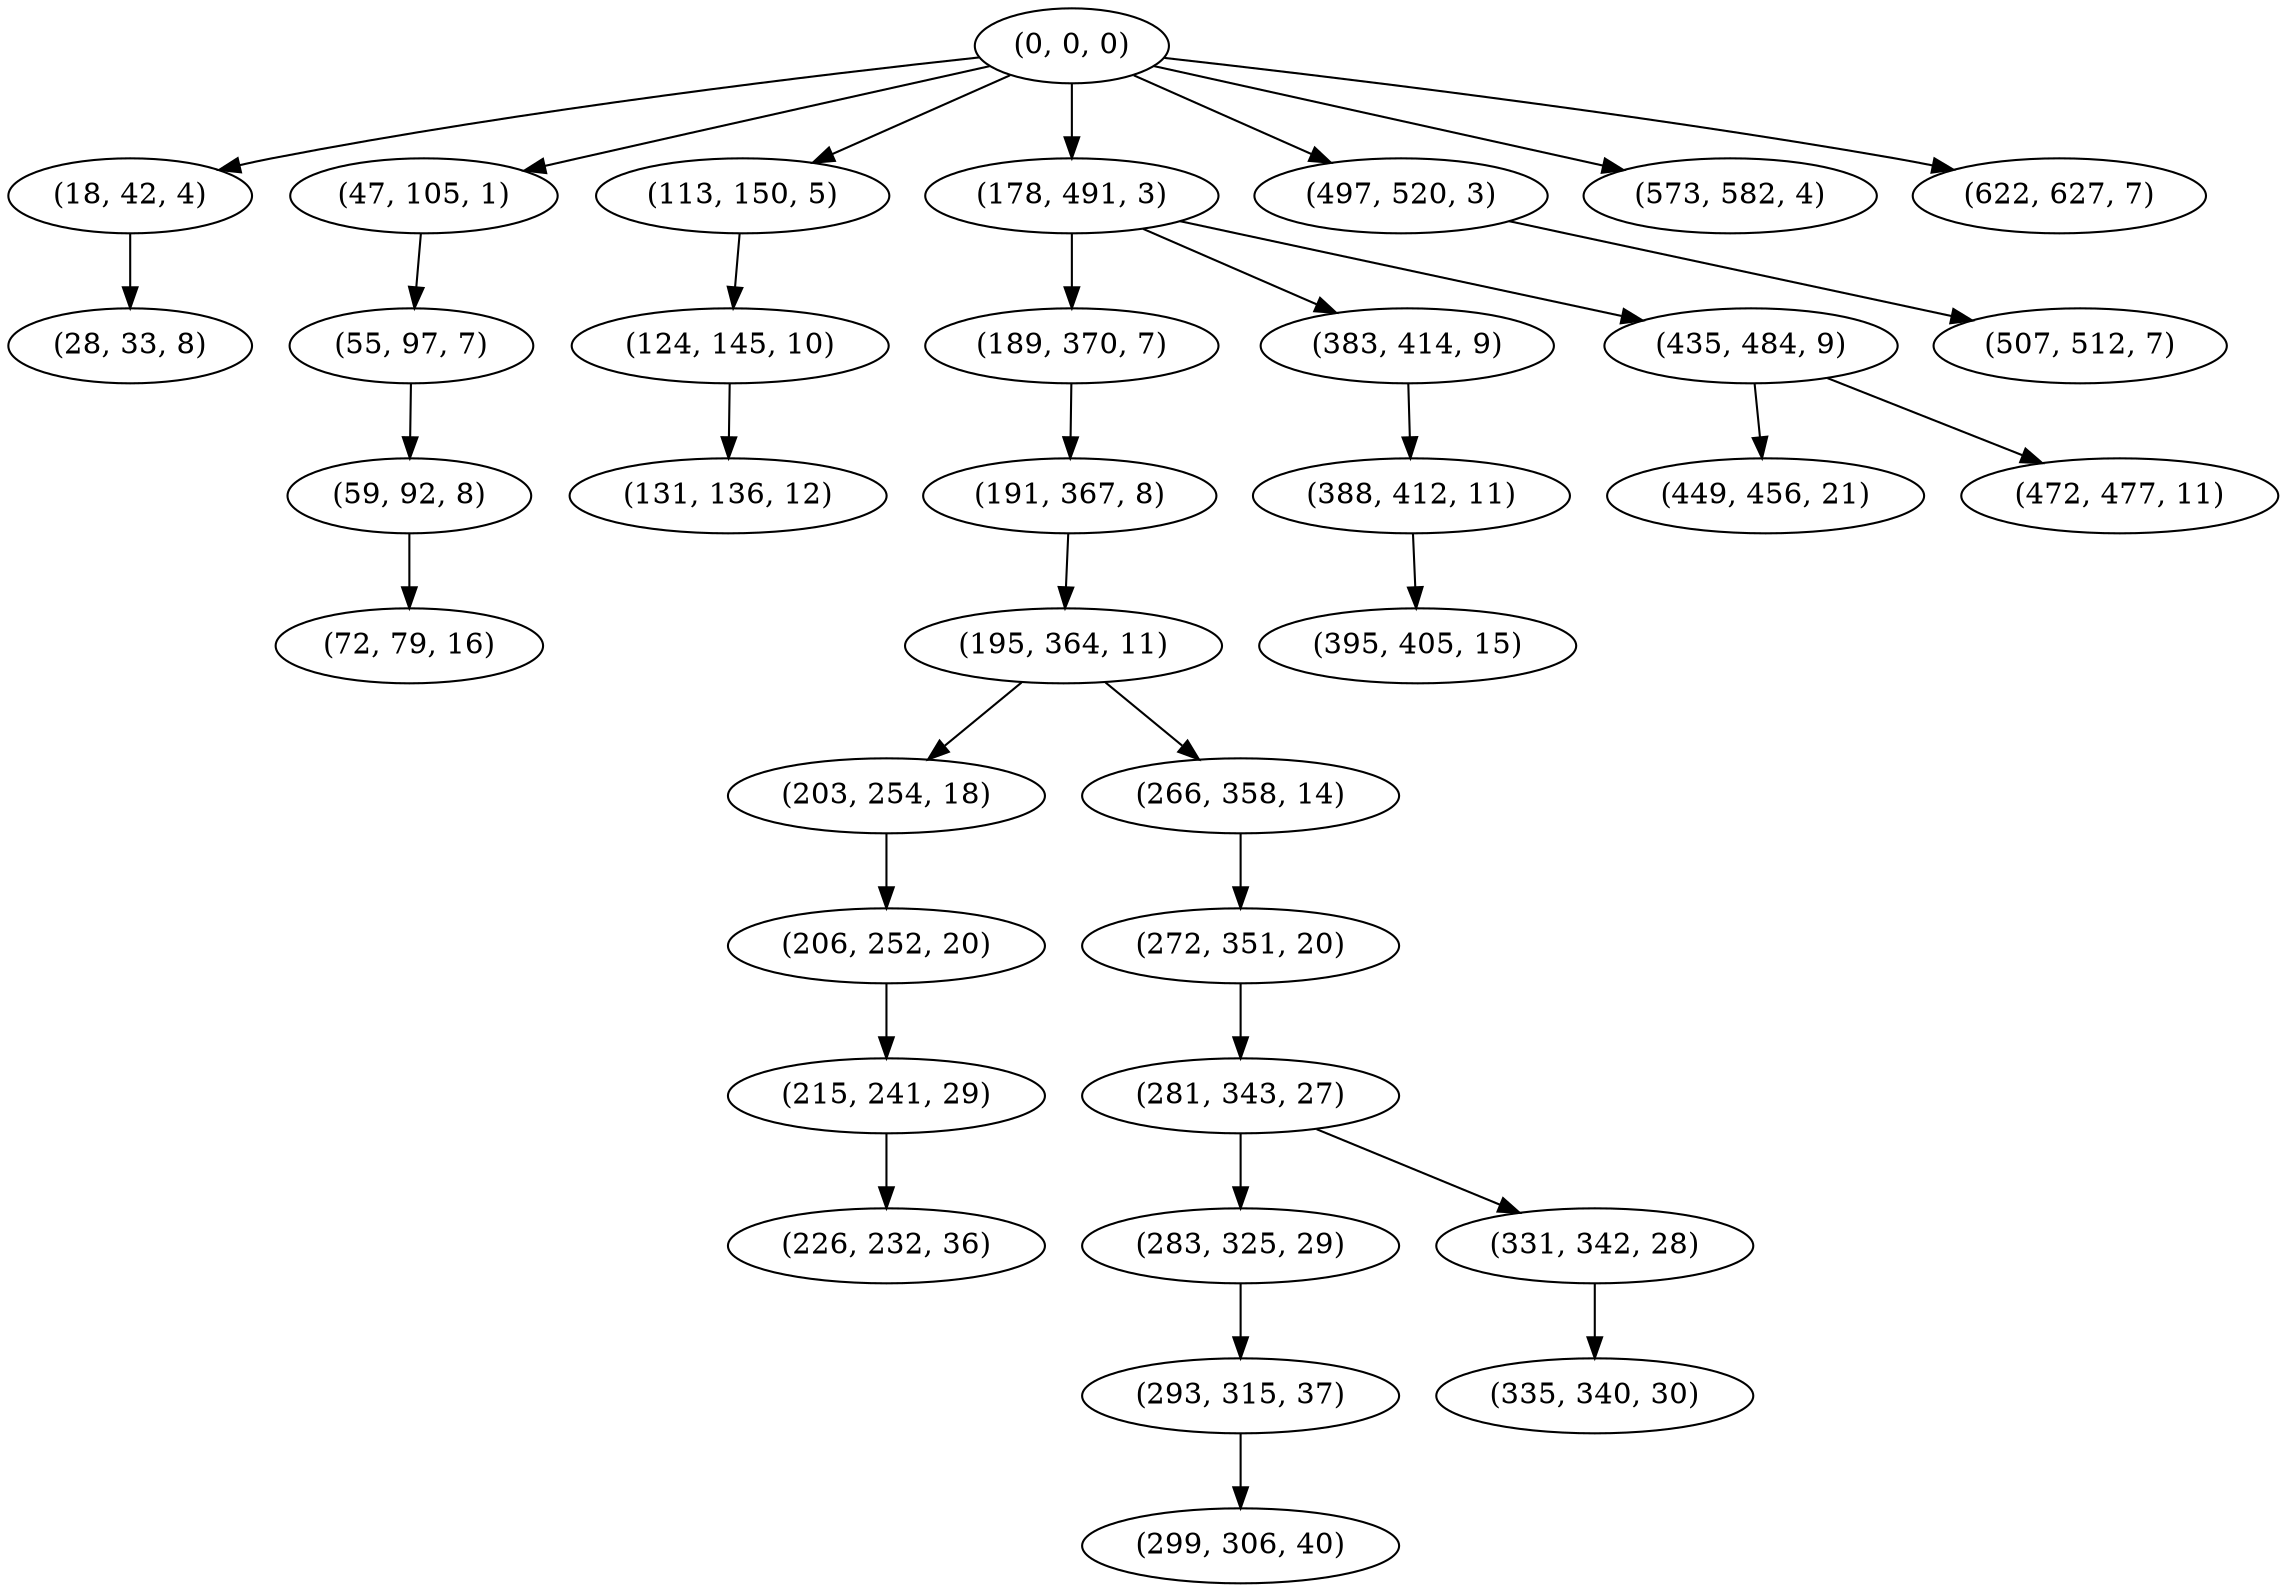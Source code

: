 digraph tree {
    "(0, 0, 0)";
    "(18, 42, 4)";
    "(28, 33, 8)";
    "(47, 105, 1)";
    "(55, 97, 7)";
    "(59, 92, 8)";
    "(72, 79, 16)";
    "(113, 150, 5)";
    "(124, 145, 10)";
    "(131, 136, 12)";
    "(178, 491, 3)";
    "(189, 370, 7)";
    "(191, 367, 8)";
    "(195, 364, 11)";
    "(203, 254, 18)";
    "(206, 252, 20)";
    "(215, 241, 29)";
    "(226, 232, 36)";
    "(266, 358, 14)";
    "(272, 351, 20)";
    "(281, 343, 27)";
    "(283, 325, 29)";
    "(293, 315, 37)";
    "(299, 306, 40)";
    "(331, 342, 28)";
    "(335, 340, 30)";
    "(383, 414, 9)";
    "(388, 412, 11)";
    "(395, 405, 15)";
    "(435, 484, 9)";
    "(449, 456, 21)";
    "(472, 477, 11)";
    "(497, 520, 3)";
    "(507, 512, 7)";
    "(573, 582, 4)";
    "(622, 627, 7)";
    "(0, 0, 0)" -> "(18, 42, 4)";
    "(0, 0, 0)" -> "(47, 105, 1)";
    "(0, 0, 0)" -> "(113, 150, 5)";
    "(0, 0, 0)" -> "(178, 491, 3)";
    "(0, 0, 0)" -> "(497, 520, 3)";
    "(0, 0, 0)" -> "(573, 582, 4)";
    "(0, 0, 0)" -> "(622, 627, 7)";
    "(18, 42, 4)" -> "(28, 33, 8)";
    "(47, 105, 1)" -> "(55, 97, 7)";
    "(55, 97, 7)" -> "(59, 92, 8)";
    "(59, 92, 8)" -> "(72, 79, 16)";
    "(113, 150, 5)" -> "(124, 145, 10)";
    "(124, 145, 10)" -> "(131, 136, 12)";
    "(178, 491, 3)" -> "(189, 370, 7)";
    "(178, 491, 3)" -> "(383, 414, 9)";
    "(178, 491, 3)" -> "(435, 484, 9)";
    "(189, 370, 7)" -> "(191, 367, 8)";
    "(191, 367, 8)" -> "(195, 364, 11)";
    "(195, 364, 11)" -> "(203, 254, 18)";
    "(195, 364, 11)" -> "(266, 358, 14)";
    "(203, 254, 18)" -> "(206, 252, 20)";
    "(206, 252, 20)" -> "(215, 241, 29)";
    "(215, 241, 29)" -> "(226, 232, 36)";
    "(266, 358, 14)" -> "(272, 351, 20)";
    "(272, 351, 20)" -> "(281, 343, 27)";
    "(281, 343, 27)" -> "(283, 325, 29)";
    "(281, 343, 27)" -> "(331, 342, 28)";
    "(283, 325, 29)" -> "(293, 315, 37)";
    "(293, 315, 37)" -> "(299, 306, 40)";
    "(331, 342, 28)" -> "(335, 340, 30)";
    "(383, 414, 9)" -> "(388, 412, 11)";
    "(388, 412, 11)" -> "(395, 405, 15)";
    "(435, 484, 9)" -> "(449, 456, 21)";
    "(435, 484, 9)" -> "(472, 477, 11)";
    "(497, 520, 3)" -> "(507, 512, 7)";
}
